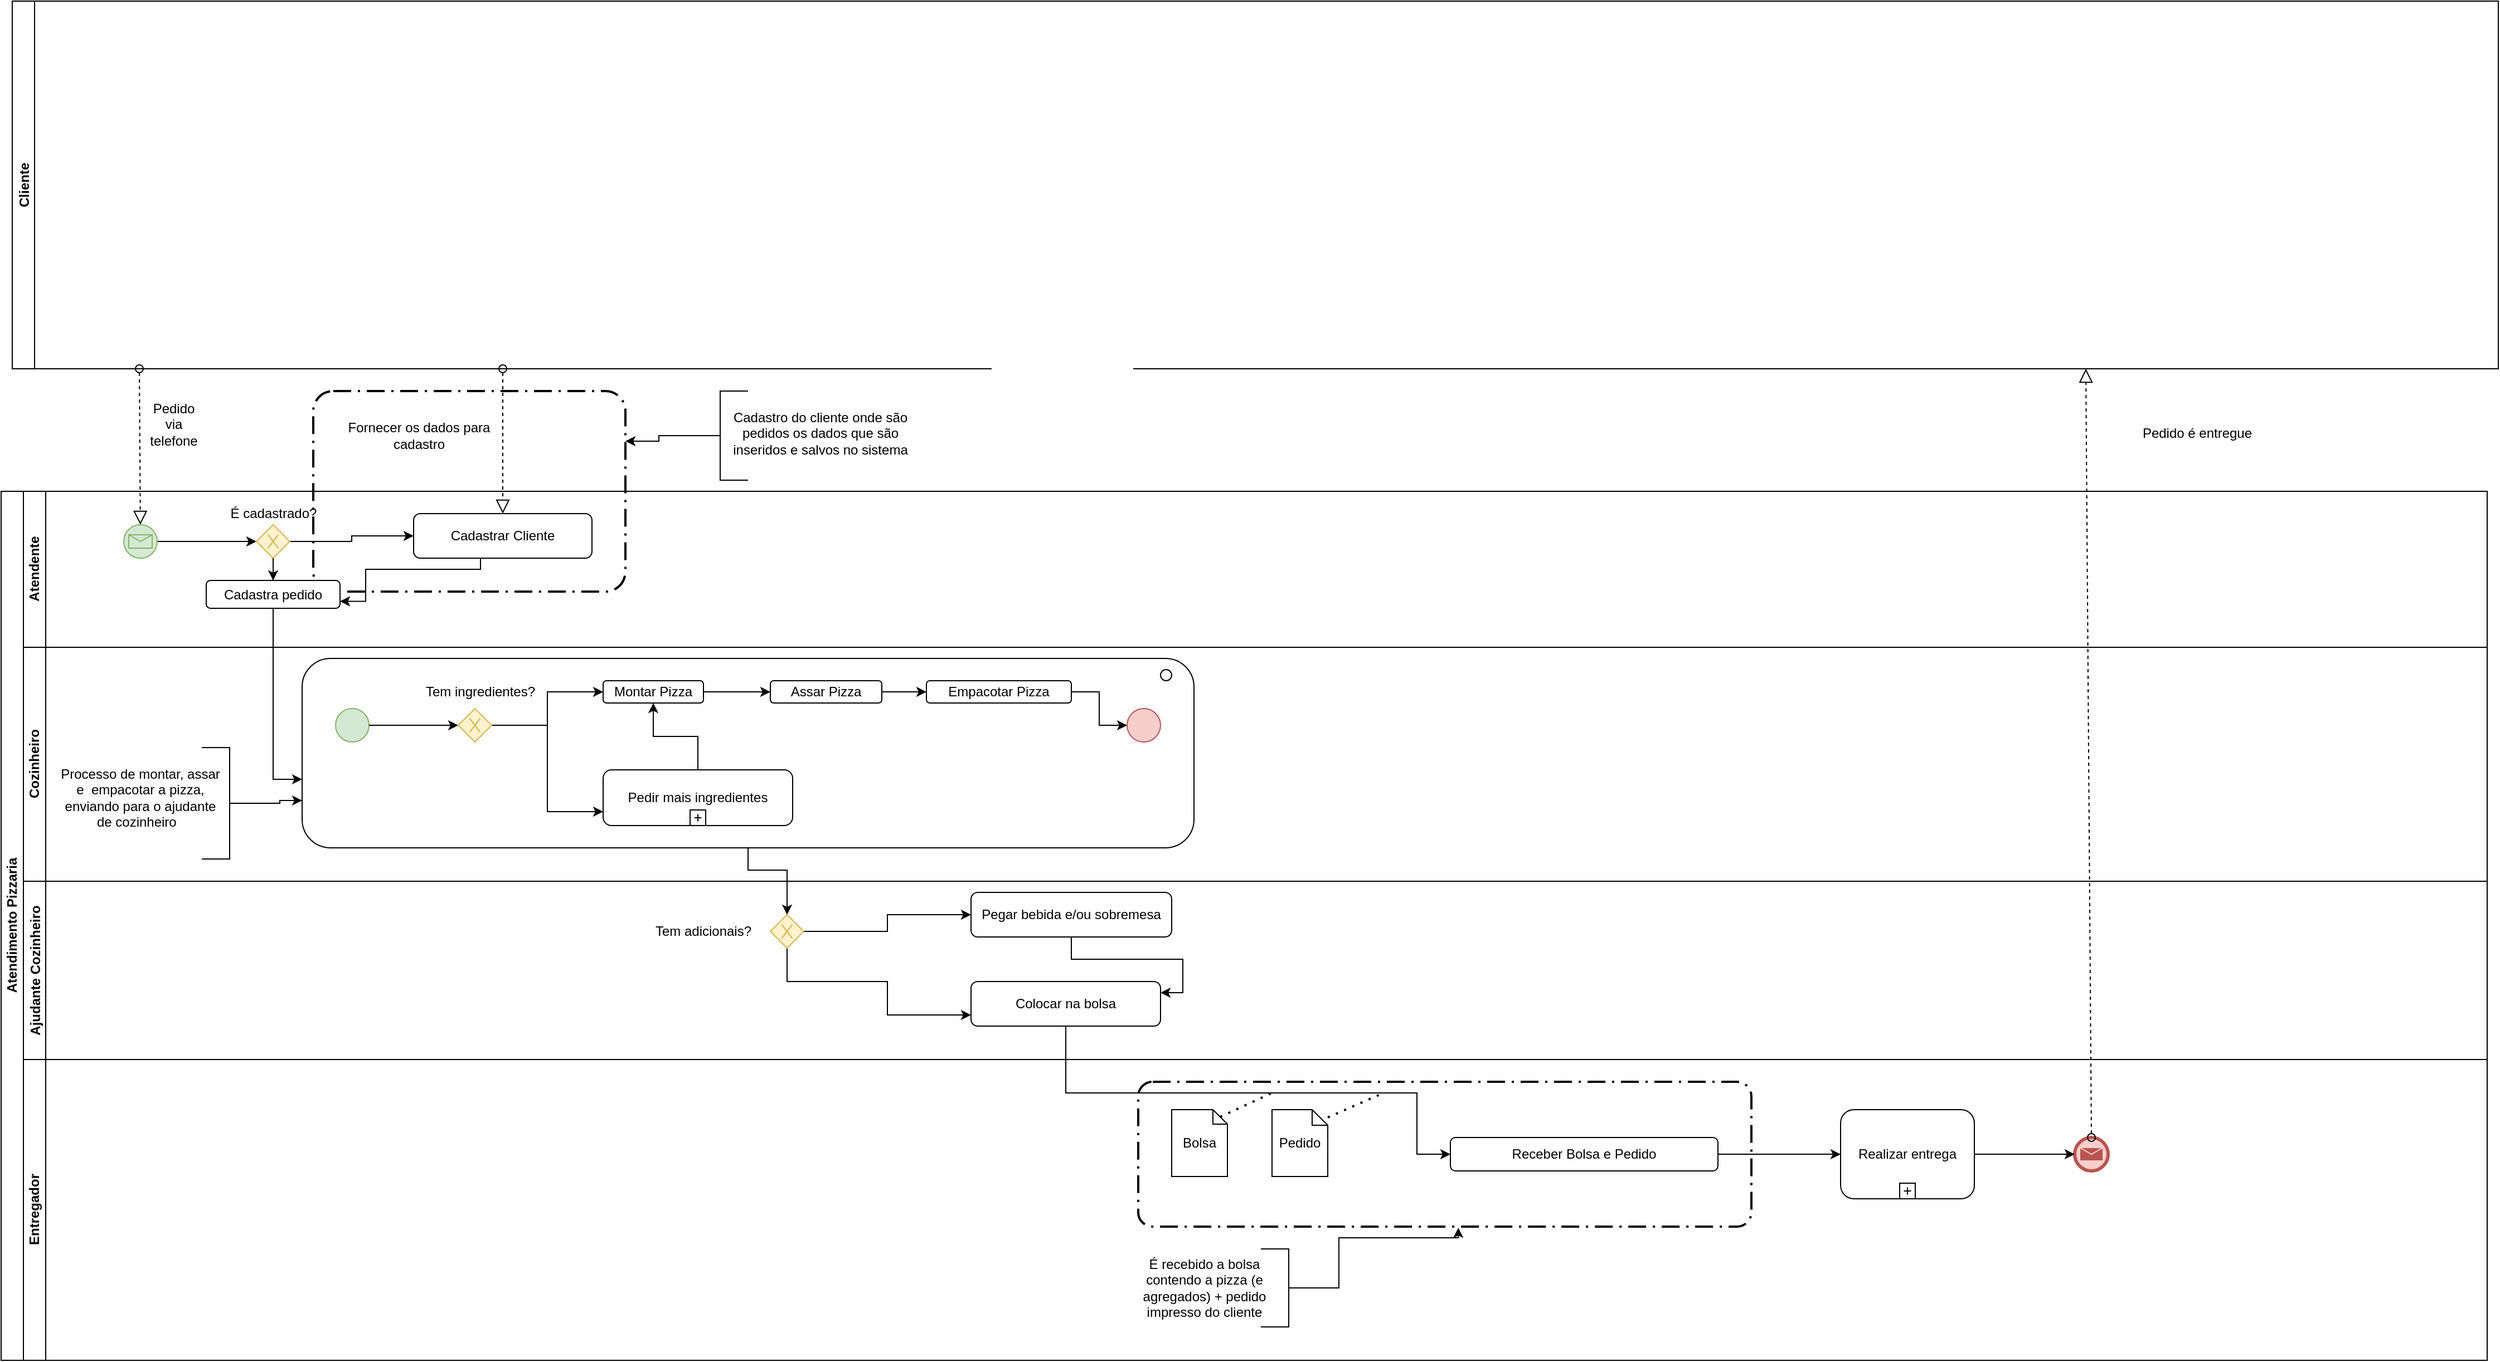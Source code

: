 <mxfile version="13.8.0" type="github">
  <diagram id="2RpqLSvx9xuu1dzIBI79" name="Page-1">
    <mxGraphModel dx="715" dy="1554" grid="1" gridSize="10" guides="1" tooltips="1" connect="1" arrows="1" fold="1" page="1" pageScale="1" pageWidth="827" pageHeight="1169" math="0" shadow="0">
      <root>
        <mxCell id="0" />
        <mxCell id="1" parent="0" />
        <mxCell id="vdvvtg2PDydRFT4RrtTh-72" value="" style="rounded=1;arcSize=10;dashed=1;strokeColor=#000000;fillColor=none;gradientColor=none;dashPattern=8 3 1 3;strokeWidth=2;" parent="1" vertex="1">
          <mxGeometry x="520" y="180" width="280" height="180" as="geometry" />
        </mxCell>
        <mxCell id="vdvvtg2PDydRFT4RrtTh-14" value="Cliente" style="swimlane;startSize=20;horizontal=0;" parent="1" vertex="1">
          <mxGeometry x="250" y="-170" width="2230" height="330" as="geometry" />
        </mxCell>
        <mxCell id="vdvvtg2PDydRFT4RrtTh-15" value="" style="startArrow=oval;startFill=0;startSize=7;endArrow=block;endFill=0;endSize=10;dashed=1;html=1;" parent="1" target="vdvvtg2PDydRFT4RrtTh-16" edge="1">
          <mxGeometry width="100" relative="1" as="geometry">
            <mxPoint x="364" y="160" as="sourcePoint" />
            <mxPoint x="270" y="320" as="targetPoint" />
          </mxGeometry>
        </mxCell>
        <mxCell id="vdvvtg2PDydRFT4RrtTh-17" value="Pedido via telefone" style="text;html=1;strokeColor=none;fillColor=none;align=center;verticalAlign=middle;whiteSpace=wrap;rounded=0;" parent="1" vertex="1">
          <mxGeometry x="370" y="200" width="50" height="20" as="geometry" />
        </mxCell>
        <mxCell id="vdvvtg2PDydRFT4RrtTh-68" value="" style="startArrow=oval;startFill=0;startSize=7;endArrow=block;endFill=0;endSize=10;dashed=1;html=1;entryX=0.5;entryY=0;entryDx=0;entryDy=0;" parent="1" target="vdvvtg2PDydRFT4RrtTh-65" edge="1">
          <mxGeometry width="100" relative="1" as="geometry">
            <mxPoint x="690" y="160" as="sourcePoint" />
            <mxPoint x="660" y="190" as="targetPoint" />
          </mxGeometry>
        </mxCell>
        <mxCell id="vdvvtg2PDydRFT4RrtTh-69" value="Fornecer os dados para cadastro" style="text;html=1;strokeColor=none;fillColor=none;align=center;verticalAlign=middle;whiteSpace=wrap;rounded=0;" parent="1" vertex="1">
          <mxGeometry x="550" y="195" width="130" height="50" as="geometry" />
        </mxCell>
        <mxCell id="vdvvtg2PDydRFT4RrtTh-74" style="edgeStyle=orthogonalEdgeStyle;rounded=0;orthogonalLoop=1;jettySize=auto;html=1;entryX=1;entryY=0.25;entryDx=0;entryDy=0;" parent="1" source="vdvvtg2PDydRFT4RrtTh-73" target="vdvvtg2PDydRFT4RrtTh-72" edge="1">
          <mxGeometry relative="1" as="geometry" />
        </mxCell>
        <mxCell id="vdvvtg2PDydRFT4RrtTh-73" value="" style="html=1;shape=mxgraph.flowchart.annotation_2;align=left;labelPosition=right;" parent="1" vertex="1">
          <mxGeometry x="860" y="180" width="50" height="80" as="geometry" />
        </mxCell>
        <mxCell id="vdvvtg2PDydRFT4RrtTh-75" value="&lt;font style=&quot;vertical-align: inherit&quot;&gt;&lt;font style=&quot;vertical-align: inherit&quot;&gt;Cadastro do cliente onde são pedidos os dados que são inseridos e salvos no sistema&lt;/font&gt;&lt;/font&gt;" style="text;html=1;strokeColor=none;fillColor=none;align=center;verticalAlign=middle;whiteSpace=wrap;rounded=0;" parent="1" vertex="1">
          <mxGeometry x="890" y="185" width="170" height="65" as="geometry" />
        </mxCell>
        <mxCell id="vdvvtg2PDydRFT4RrtTh-10" value="Atendimento Pizzaria" style="swimlane;html=1;childLayout=stackLayout;resizeParent=1;resizeParentMax=0;horizontal=0;startSize=20;horizontalStack=0;" parent="1" vertex="1">
          <mxGeometry x="240" y="270" width="2230" height="780" as="geometry" />
        </mxCell>
        <mxCell id="vdvvtg2PDydRFT4RrtTh-11" value="Atendente" style="swimlane;html=1;startSize=20;horizontal=0;" parent="vdvvtg2PDydRFT4RrtTh-10" vertex="1">
          <mxGeometry x="20" width="2210" height="140" as="geometry" />
        </mxCell>
        <mxCell id="vdvvtg2PDydRFT4RrtTh-21" style="edgeStyle=orthogonalEdgeStyle;rounded=0;orthogonalLoop=1;jettySize=auto;html=1;entryX=0;entryY=0.5;entryDx=0;entryDy=0;" parent="vdvvtg2PDydRFT4RrtTh-11" source="vdvvtg2PDydRFT4RrtTh-16" target="vdvvtg2PDydRFT4RrtTh-20" edge="1">
          <mxGeometry relative="1" as="geometry">
            <mxPoint x="290" y="45" as="sourcePoint" />
          </mxGeometry>
        </mxCell>
        <mxCell id="vdvvtg2PDydRFT4RrtTh-22" value="É cadastrado?" style="text;html=1;strokeColor=none;fillColor=none;align=center;verticalAlign=middle;whiteSpace=wrap;rounded=0;" parent="vdvvtg2PDydRFT4RrtTh-11" vertex="1">
          <mxGeometry x="181.5" y="10" width="85" height="20" as="geometry" />
        </mxCell>
        <mxCell id="vdvvtg2PDydRFT4RrtTh-67" style="edgeStyle=orthogonalEdgeStyle;rounded=0;orthogonalLoop=1;jettySize=auto;html=1;entryX=1;entryY=0.75;entryDx=0;entryDy=0;" parent="vdvvtg2PDydRFT4RrtTh-11" source="vdvvtg2PDydRFT4RrtTh-65" target="vdvvtg2PDydRFT4RrtTh-24" edge="1">
          <mxGeometry relative="1" as="geometry">
            <Array as="points">
              <mxPoint x="410" y="70" />
              <mxPoint x="307" y="70" />
              <mxPoint x="307" y="99" />
            </Array>
          </mxGeometry>
        </mxCell>
        <mxCell id="vdvvtg2PDydRFT4RrtTh-66" style="edgeStyle=orthogonalEdgeStyle;rounded=0;orthogonalLoop=1;jettySize=auto;html=1;" parent="vdvvtg2PDydRFT4RrtTh-11" source="vdvvtg2PDydRFT4RrtTh-20" target="vdvvtg2PDydRFT4RrtTh-65" edge="1">
          <mxGeometry relative="1" as="geometry" />
        </mxCell>
        <mxCell id="vdvvtg2PDydRFT4RrtTh-65" value="Cadastrar Cliente" style="rounded=1;whiteSpace=wrap;html=1;" parent="vdvvtg2PDydRFT4RrtTh-11" vertex="1">
          <mxGeometry x="350" y="20" width="160" height="40" as="geometry" />
        </mxCell>
        <mxCell id="vdvvtg2PDydRFT4RrtTh-20" value="" style="shape=mxgraph.bpmn.shape;html=1;verticalLabelPosition=bottom;labelBackgroundColor=#ffffff;verticalAlign=top;align=center;perimeter=rhombusPerimeter;background=gateway;outlineConnect=0;outline=none;symbol=exclusiveGw;fillColor=#fff2cc;strokeColor=#d6b656;" parent="vdvvtg2PDydRFT4RrtTh-11" vertex="1">
          <mxGeometry x="209" y="30" width="30" height="30" as="geometry" />
        </mxCell>
        <mxCell id="vdvvtg2PDydRFT4RrtTh-16" value="" style="shape=mxgraph.bpmn.shape;html=1;verticalLabelPosition=bottom;labelBackgroundColor=#ffffff;verticalAlign=top;align=center;perimeter=ellipsePerimeter;outlineConnect=0;outline=standard;symbol=message;fillColor=#d5e8d4;strokeColor=#82b366;" parent="vdvvtg2PDydRFT4RrtTh-11" vertex="1">
          <mxGeometry x="90.0" y="30" width="30" height="30" as="geometry" />
        </mxCell>
        <mxCell id="vdvvtg2PDydRFT4RrtTh-23" style="edgeStyle=orthogonalEdgeStyle;rounded=0;orthogonalLoop=1;jettySize=auto;html=1;" parent="vdvvtg2PDydRFT4RrtTh-11" source="vdvvtg2PDydRFT4RrtTh-20" target="vdvvtg2PDydRFT4RrtTh-24" edge="1">
          <mxGeometry relative="1" as="geometry">
            <mxPoint x="350" y="45" as="targetPoint" />
          </mxGeometry>
        </mxCell>
        <mxCell id="vdvvtg2PDydRFT4RrtTh-24" value="Cadastra pedido" style="shape=ext;rounded=1;html=1;whiteSpace=wrap;" parent="vdvvtg2PDydRFT4RrtTh-11" vertex="1">
          <mxGeometry x="164" y="80" width="120" height="25" as="geometry" />
        </mxCell>
        <mxCell id="vdvvtg2PDydRFT4RrtTh-12" value="Cozinheiro" style="swimlane;html=1;startSize=20;horizontal=0;" parent="vdvvtg2PDydRFT4RrtTh-10" vertex="1">
          <mxGeometry x="20" y="140" width="2210" height="210" as="geometry" />
        </mxCell>
        <mxCell id="Lkvbgb88_iQK6pIqarr5-27" value="" style="rounded=1;whiteSpace=wrap;html=1;" vertex="1" parent="vdvvtg2PDydRFT4RrtTh-12">
          <mxGeometry x="250" y="10" width="800" height="170" as="geometry" />
        </mxCell>
        <mxCell id="Lkvbgb88_iQK6pIqarr5-32" value="" style="ellipse;whiteSpace=wrap;html=1;aspect=fixed;" vertex="1" parent="vdvvtg2PDydRFT4RrtTh-12">
          <mxGeometry x="1020" y="20" width="10" height="10" as="geometry" />
        </mxCell>
        <mxCell id="vdvvtg2PDydRFT4RrtTh-25" value="Montar Pizza" style="shape=ext;rounded=1;html=1;whiteSpace=wrap;" parent="vdvvtg2PDydRFT4RrtTh-12" vertex="1">
          <mxGeometry x="520" y="30" width="90" height="20" as="geometry" />
        </mxCell>
        <mxCell id="vdvvtg2PDydRFT4RrtTh-28" value="Assar Pizza" style="shape=ext;rounded=1;html=1;whiteSpace=wrap;" parent="vdvvtg2PDydRFT4RrtTh-12" vertex="1">
          <mxGeometry x="670" y="30" width="100" height="20" as="geometry" />
        </mxCell>
        <mxCell id="vdvvtg2PDydRFT4RrtTh-30" value="Empacotar Pizza" style="shape=ext;rounded=1;html=1;whiteSpace=wrap;" parent="vdvvtg2PDydRFT4RrtTh-12" vertex="1">
          <mxGeometry x="810" y="30" width="130" height="20" as="geometry" />
        </mxCell>
        <mxCell id="Lkvbgb88_iQK6pIqarr5-8" value="" style="shape=mxgraph.bpmn.shape;html=1;verticalLabelPosition=bottom;labelBackgroundColor=#ffffff;verticalAlign=top;align=center;perimeter=ellipsePerimeter;outlineConnect=0;outline=standard;symbol=general;fillColor=#f8cecc;strokeColor=#b85450;" vertex="1" parent="vdvvtg2PDydRFT4RrtTh-12">
          <mxGeometry x="990" y="55" width="30" height="30" as="geometry" />
        </mxCell>
        <mxCell id="Lkvbgb88_iQK6pIqarr5-6" value="" style="shape=mxgraph.bpmn.shape;html=1;verticalLabelPosition=bottom;labelBackgroundColor=#ffffff;verticalAlign=top;align=center;perimeter=ellipsePerimeter;outlineConnect=0;outline=standard;symbol=general;fillColor=#d5e8d4;strokeColor=#82b366;" vertex="1" parent="vdvvtg2PDydRFT4RrtTh-12">
          <mxGeometry x="280" y="55" width="30" height="30" as="geometry" />
        </mxCell>
        <mxCell id="vdvvtg2PDydRFT4RrtTh-31" style="edgeStyle=orthogonalEdgeStyle;rounded=0;orthogonalLoop=1;jettySize=auto;html=1;" parent="vdvvtg2PDydRFT4RrtTh-12" source="vdvvtg2PDydRFT4RrtTh-28" target="vdvvtg2PDydRFT4RrtTh-30" edge="1">
          <mxGeometry relative="1" as="geometry" />
        </mxCell>
        <mxCell id="Lkvbgb88_iQK6pIqarr5-9" style="edgeStyle=orthogonalEdgeStyle;rounded=0;orthogonalLoop=1;jettySize=auto;html=1;entryX=0;entryY=0.5;entryDx=0;entryDy=0;" edge="1" parent="vdvvtg2PDydRFT4RrtTh-12" source="vdvvtg2PDydRFT4RrtTh-30" target="Lkvbgb88_iQK6pIqarr5-8">
          <mxGeometry relative="1" as="geometry" />
        </mxCell>
        <mxCell id="Lkvbgb88_iQK6pIqarr5-17" style="edgeStyle=orthogonalEdgeStyle;rounded=0;orthogonalLoop=1;jettySize=auto;html=1;entryX=0;entryY=0.5;entryDx=0;entryDy=0;" edge="1" parent="vdvvtg2PDydRFT4RrtTh-12" source="Lkvbgb88_iQK6pIqarr5-16" target="vdvvtg2PDydRFT4RrtTh-25">
          <mxGeometry relative="1" as="geometry" />
        </mxCell>
        <mxCell id="Lkvbgb88_iQK6pIqarr5-24" style="edgeStyle=orthogonalEdgeStyle;rounded=0;orthogonalLoop=1;jettySize=auto;html=1;entryX=0;entryY=0.75;entryDx=0;entryDy=0;" edge="1" parent="vdvvtg2PDydRFT4RrtTh-12" source="Lkvbgb88_iQK6pIqarr5-16" target="Lkvbgb88_iQK6pIqarr5-22">
          <mxGeometry relative="1" as="geometry" />
        </mxCell>
        <mxCell id="Lkvbgb88_iQK6pIqarr5-18" style="edgeStyle=orthogonalEdgeStyle;rounded=0;orthogonalLoop=1;jettySize=auto;html=1;" edge="1" parent="vdvvtg2PDydRFT4RrtTh-12" source="vdvvtg2PDydRFT4RrtTh-25" target="vdvvtg2PDydRFT4RrtTh-28">
          <mxGeometry relative="1" as="geometry" />
        </mxCell>
        <mxCell id="Lkvbgb88_iQK6pIqarr5-25" style="edgeStyle=orthogonalEdgeStyle;rounded=0;orthogonalLoop=1;jettySize=auto;html=1;" edge="1" parent="vdvvtg2PDydRFT4RrtTh-12" source="Lkvbgb88_iQK6pIqarr5-22" target="vdvvtg2PDydRFT4RrtTh-25">
          <mxGeometry relative="1" as="geometry" />
        </mxCell>
        <mxCell id="Lkvbgb88_iQK6pIqarr5-29" style="edgeStyle=orthogonalEdgeStyle;rounded=0;orthogonalLoop=1;jettySize=auto;html=1;entryX=0;entryY=0.75;entryDx=0;entryDy=0;" edge="1" parent="vdvvtg2PDydRFT4RrtTh-12" source="vdvvtg2PDydRFT4RrtTh-77" target="Lkvbgb88_iQK6pIqarr5-27">
          <mxGeometry relative="1" as="geometry" />
        </mxCell>
        <mxCell id="vdvvtg2PDydRFT4RrtTh-79" value="Processo de montar, assar e&amp;nbsp; empacotar a pizza, enviando para o ajudante de cozinheiro&amp;nbsp;&amp;nbsp;" style="text;html=1;strokeColor=none;fillColor=none;align=center;verticalAlign=middle;whiteSpace=wrap;rounded=0;" parent="vdvvtg2PDydRFT4RrtTh-12" vertex="1">
          <mxGeometry x="30" y="95" width="150" height="80" as="geometry" />
        </mxCell>
        <mxCell id="vdvvtg2PDydRFT4RrtTh-77" value="" style="html=1;shape=mxgraph.flowchart.annotation_2;align=left;labelPosition=right;rotation=-180;" parent="vdvvtg2PDydRFT4RrtTh-12" vertex="1">
          <mxGeometry x="160" y="90" width="50" height="100" as="geometry" />
        </mxCell>
        <mxCell id="Lkvbgb88_iQK6pIqarr5-22" value="Pedir mais ingredientes" style="html=1;whiteSpace=wrap;rounded=1;dropTarget=0;" vertex="1" parent="vdvvtg2PDydRFT4RrtTh-12">
          <mxGeometry x="520" y="110" width="170" height="50" as="geometry" />
        </mxCell>
        <mxCell id="Lkvbgb88_iQK6pIqarr5-23" value="" style="html=1;shape=plus;outlineConnect=0;" vertex="1" parent="Lkvbgb88_iQK6pIqarr5-22">
          <mxGeometry x="0.5" y="1" width="14" height="14" relative="1" as="geometry">
            <mxPoint x="-7" y="-14" as="offset" />
          </mxGeometry>
        </mxCell>
        <mxCell id="Lkvbgb88_iQK6pIqarr5-15" style="edgeStyle=orthogonalEdgeStyle;rounded=0;orthogonalLoop=1;jettySize=auto;html=1;" edge="1" parent="vdvvtg2PDydRFT4RrtTh-12" source="Lkvbgb88_iQK6pIqarr5-6" target="Lkvbgb88_iQK6pIqarr5-16">
          <mxGeometry relative="1" as="geometry">
            <mxPoint x="420" y="70.0" as="targetPoint" />
          </mxGeometry>
        </mxCell>
        <mxCell id="Lkvbgb88_iQK6pIqarr5-14" value="Tem ingredientes?" style="text;html=1;strokeColor=none;fillColor=none;align=center;verticalAlign=middle;whiteSpace=wrap;rounded=0;" vertex="1" parent="vdvvtg2PDydRFT4RrtTh-12">
          <mxGeometry x="350" y="30" width="120" height="20" as="geometry" />
        </mxCell>
        <mxCell id="Lkvbgb88_iQK6pIqarr5-16" value="" style="shape=mxgraph.bpmn.shape;html=1;verticalLabelPosition=bottom;labelBackgroundColor=#ffffff;verticalAlign=top;align=center;perimeter=rhombusPerimeter;background=gateway;outlineConnect=0;outline=none;symbol=exclusiveGw;fillColor=#fff2cc;strokeColor=#d6b656;" vertex="1" parent="vdvvtg2PDydRFT4RrtTh-12">
          <mxGeometry x="390" y="55.0" width="30" height="30" as="geometry" />
        </mxCell>
        <mxCell id="vdvvtg2PDydRFT4RrtTh-33" value="Ajudante Cozinheiro" style="swimlane;startSize=20;horizontal=0;" parent="vdvvtg2PDydRFT4RrtTh-10" vertex="1">
          <mxGeometry x="20" y="350" width="2210" height="160" as="geometry" />
        </mxCell>
        <mxCell id="Lkvbgb88_iQK6pIqarr5-1" style="edgeStyle=orthogonalEdgeStyle;rounded=0;orthogonalLoop=1;jettySize=auto;html=1;entryX=1;entryY=0.25;entryDx=0;entryDy=0;" edge="1" parent="vdvvtg2PDydRFT4RrtTh-33" source="vdvvtg2PDydRFT4RrtTh-43" target="vdvvtg2PDydRFT4RrtTh-49">
          <mxGeometry relative="1" as="geometry" />
        </mxCell>
        <mxCell id="vdvvtg2PDydRFT4RrtTh-43" value="Pegar bebida e/ou sobremesa" style="shape=ext;rounded=1;html=1;whiteSpace=wrap;" parent="vdvvtg2PDydRFT4RrtTh-33" vertex="1">
          <mxGeometry x="850" y="10" width="180" height="40" as="geometry" />
        </mxCell>
        <mxCell id="vdvvtg2PDydRFT4RrtTh-50" style="edgeStyle=orthogonalEdgeStyle;rounded=0;orthogonalLoop=1;jettySize=auto;html=1;" parent="vdvvtg2PDydRFT4RrtTh-33" source="vdvvtg2PDydRFT4RrtTh-36" target="vdvvtg2PDydRFT4RrtTh-43" edge="1">
          <mxGeometry relative="1" as="geometry" />
        </mxCell>
        <mxCell id="vdvvtg2PDydRFT4RrtTh-51" style="edgeStyle=orthogonalEdgeStyle;rounded=0;orthogonalLoop=1;jettySize=auto;html=1;entryX=0;entryY=0.75;entryDx=0;entryDy=0;" parent="vdvvtg2PDydRFT4RrtTh-33" source="vdvvtg2PDydRFT4RrtTh-36" target="vdvvtg2PDydRFT4RrtTh-49" edge="1">
          <mxGeometry relative="1" as="geometry">
            <Array as="points">
              <mxPoint x="685" y="90" />
              <mxPoint x="775" y="90" />
              <mxPoint x="775" y="120" />
            </Array>
          </mxGeometry>
        </mxCell>
        <mxCell id="vdvvtg2PDydRFT4RrtTh-36" value="" style="shape=mxgraph.bpmn.shape;html=1;verticalLabelPosition=bottom;labelBackgroundColor=#ffffff;verticalAlign=top;align=center;perimeter=rhombusPerimeter;background=gateway;outlineConnect=0;outline=none;symbol=exclusiveGw;fillColor=#fff2cc;strokeColor=#d6b656;" parent="vdvvtg2PDydRFT4RrtTh-33" vertex="1">
          <mxGeometry x="670" y="30" width="30" height="30" as="geometry" />
        </mxCell>
        <mxCell id="vdvvtg2PDydRFT4RrtTh-37" value="Tem adicionais?" style="text;html=1;strokeColor=none;fillColor=none;align=center;verticalAlign=middle;whiteSpace=wrap;rounded=0;" parent="vdvvtg2PDydRFT4RrtTh-33" vertex="1">
          <mxGeometry x="560" y="35" width="100" height="20" as="geometry" />
        </mxCell>
        <mxCell id="vdvvtg2PDydRFT4RrtTh-49" value="&lt;font style=&quot;vertical-align: inherit&quot;&gt;&lt;font style=&quot;vertical-align: inherit&quot;&gt;Colocar na bolsa&lt;/font&gt;&lt;/font&gt;" style="shape=ext;rounded=1;html=1;whiteSpace=wrap;" parent="vdvvtg2PDydRFT4RrtTh-33" vertex="1">
          <mxGeometry x="850" y="90" width="170" height="40" as="geometry" />
        </mxCell>
        <mxCell id="vdvvtg2PDydRFT4RrtTh-56" style="edgeStyle=orthogonalEdgeStyle;rounded=0;orthogonalLoop=1;jettySize=auto;html=1;" parent="vdvvtg2PDydRFT4RrtTh-10" source="vdvvtg2PDydRFT4RrtTh-49" target="vdvvtg2PDydRFT4RrtTh-53" edge="1">
          <mxGeometry relative="1" as="geometry">
            <Array as="points">
              <mxPoint x="955" y="540" />
              <mxPoint x="1270" y="540" />
              <mxPoint x="1270" y="595" />
            </Array>
          </mxGeometry>
        </mxCell>
        <mxCell id="Lkvbgb88_iQK6pIqarr5-30" style="edgeStyle=orthogonalEdgeStyle;rounded=0;orthogonalLoop=1;jettySize=auto;html=1;entryX=0;entryY=0.638;entryDx=0;entryDy=0;entryPerimeter=0;" edge="1" parent="vdvvtg2PDydRFT4RrtTh-10" source="vdvvtg2PDydRFT4RrtTh-24" target="Lkvbgb88_iQK6pIqarr5-27">
          <mxGeometry relative="1" as="geometry">
            <Array as="points">
              <mxPoint x="244" y="259" />
            </Array>
          </mxGeometry>
        </mxCell>
        <mxCell id="Lkvbgb88_iQK6pIqarr5-31" style="edgeStyle=orthogonalEdgeStyle;rounded=0;orthogonalLoop=1;jettySize=auto;html=1;" edge="1" parent="vdvvtg2PDydRFT4RrtTh-10" source="Lkvbgb88_iQK6pIqarr5-27" target="vdvvtg2PDydRFT4RrtTh-36">
          <mxGeometry relative="1" as="geometry">
            <Array as="points">
              <mxPoint x="670" y="340" />
              <mxPoint x="705" y="340" />
            </Array>
          </mxGeometry>
        </mxCell>
        <mxCell id="vdvvtg2PDydRFT4RrtTh-13" value="Entregador" style="swimlane;html=1;startSize=20;horizontal=0;" parent="vdvvtg2PDydRFT4RrtTh-10" vertex="1">
          <mxGeometry x="20" y="510" width="2210" height="270" as="geometry" />
        </mxCell>
        <mxCell id="Lkvbgb88_iQK6pIqarr5-39" value="" style="rounded=1;arcSize=10;dashed=1;strokeColor=#000000;fillColor=none;gradientColor=none;dashPattern=8 3 1 3;strokeWidth=2;" vertex="1" parent="vdvvtg2PDydRFT4RrtTh-13">
          <mxGeometry x="1000" y="20" width="550" height="130" as="geometry" />
        </mxCell>
        <mxCell id="Lkvbgb88_iQK6pIqarr5-34" value="Bolsa" style="shape=note;size=13;whiteSpace=wrap;html=1;" vertex="1" parent="vdvvtg2PDydRFT4RrtTh-13">
          <mxGeometry x="1030" y="45" width="50" height="60" as="geometry" />
        </mxCell>
        <mxCell id="Lkvbgb88_iQK6pIqarr5-33" value="Pedido" style="shape=note;size=14;whiteSpace=wrap;html=1;" vertex="1" parent="vdvvtg2PDydRFT4RrtTh-13">
          <mxGeometry x="1120" y="45" width="50" height="60" as="geometry" />
        </mxCell>
        <mxCell id="Lkvbgb88_iQK6pIqarr5-41" style="edgeStyle=orthogonalEdgeStyle;rounded=0;orthogonalLoop=1;jettySize=auto;html=1;entryX=0.522;entryY=1.008;entryDx=0;entryDy=0;entryPerimeter=0;" edge="1" parent="vdvvtg2PDydRFT4RrtTh-13" source="Lkvbgb88_iQK6pIqarr5-40" target="Lkvbgb88_iQK6pIqarr5-39">
          <mxGeometry relative="1" as="geometry">
            <Array as="points">
              <mxPoint x="1180" y="205" />
              <mxPoint x="1180" y="160" />
              <mxPoint x="1287" y="160" />
            </Array>
          </mxGeometry>
        </mxCell>
        <mxCell id="Lkvbgb88_iQK6pIqarr5-49" style="edgeStyle=orthogonalEdgeStyle;rounded=0;orthogonalLoop=1;jettySize=auto;html=1;" edge="1" parent="vdvvtg2PDydRFT4RrtTh-13" source="vdvvtg2PDydRFT4RrtTh-53" target="Lkvbgb88_iQK6pIqarr5-47">
          <mxGeometry relative="1" as="geometry" />
        </mxCell>
        <mxCell id="vdvvtg2PDydRFT4RrtTh-53" value="Receber Bolsa e Pedido" style="shape=ext;rounded=1;html=1;whiteSpace=wrap;" parent="vdvvtg2PDydRFT4RrtTh-13" vertex="1">
          <mxGeometry x="1280" y="70" width="240" height="30" as="geometry" />
        </mxCell>
        <mxCell id="Lkvbgb88_iQK6pIqarr5-43" value="" style="shape=mxgraph.bpmn.shape;html=1;verticalLabelPosition=bottom;labelBackgroundColor=#ffffff;verticalAlign=top;align=center;perimeter=ellipsePerimeter;outlineConnect=0;outline=end;symbol=message;fillColor=#f8cecc;strokeColor=#b85450;" vertex="1" parent="vdvvtg2PDydRFT4RrtTh-13">
          <mxGeometry x="1840" y="70" width="30" height="30" as="geometry" />
        </mxCell>
        <mxCell id="Lkvbgb88_iQK6pIqarr5-50" style="edgeStyle=orthogonalEdgeStyle;rounded=0;orthogonalLoop=1;jettySize=auto;html=1;" edge="1" parent="vdvvtg2PDydRFT4RrtTh-13" source="Lkvbgb88_iQK6pIqarr5-47" target="Lkvbgb88_iQK6pIqarr5-43">
          <mxGeometry relative="1" as="geometry" />
        </mxCell>
        <mxCell id="Lkvbgb88_iQK6pIqarr5-47" value="Realizar entrega" style="html=1;whiteSpace=wrap;rounded=1;dropTarget=0;" vertex="1" parent="vdvvtg2PDydRFT4RrtTh-13">
          <mxGeometry x="1630" y="45" width="120" height="80" as="geometry" />
        </mxCell>
        <mxCell id="Lkvbgb88_iQK6pIqarr5-48" value="" style="html=1;shape=plus;outlineConnect=0;" vertex="1" parent="Lkvbgb88_iQK6pIqarr5-47">
          <mxGeometry x="0.5" y="1" width="14" height="14" relative="1" as="geometry">
            <mxPoint x="-7" y="-14" as="offset" />
          </mxGeometry>
        </mxCell>
        <mxCell id="Lkvbgb88_iQK6pIqarr5-42" value="É recebido a bolsa contendo a pizza (e agregados) + pedido impresso do cliente" style="text;html=1;strokeColor=none;fillColor=none;align=center;verticalAlign=middle;whiteSpace=wrap;rounded=0;" vertex="1" parent="vdvvtg2PDydRFT4RrtTh-13">
          <mxGeometry x="990" y="175" width="139" height="60" as="geometry" />
        </mxCell>
        <mxCell id="Lkvbgb88_iQK6pIqarr5-40" value="" style="html=1;shape=mxgraph.flowchart.annotation_2;align=left;labelPosition=right;rotation=-180;" vertex="1" parent="vdvvtg2PDydRFT4RrtTh-13">
          <mxGeometry x="1110" y="170" width="50" height="70" as="geometry" />
        </mxCell>
        <mxCell id="Lkvbgb88_iQK6pIqarr5-37" value="" style="endArrow=none;dashed=1;html=1;dashPattern=1 3;strokeWidth=2;exitX=0;exitY=0;exitDx=43.5;exitDy=6.5;exitPerimeter=0;" edge="1" parent="1" source="Lkvbgb88_iQK6pIqarr5-34">
          <mxGeometry width="50" height="50" relative="1" as="geometry">
            <mxPoint x="1440" y="890" as="sourcePoint" />
            <mxPoint x="1380" y="810" as="targetPoint" />
          </mxGeometry>
        </mxCell>
        <mxCell id="Lkvbgb88_iQK6pIqarr5-38" value="" style="endArrow=none;dashed=1;html=1;dashPattern=1 3;strokeWidth=2;exitX=1;exitY=0.117;exitDx=0;exitDy=0;exitPerimeter=0;" edge="1" parent="1" source="Lkvbgb88_iQK6pIqarr5-33">
          <mxGeometry width="50" height="50" relative="1" as="geometry">
            <mxPoint x="1440" y="890" as="sourcePoint" />
            <mxPoint x="1480" y="810" as="targetPoint" />
          </mxGeometry>
        </mxCell>
        <mxCell id="Lkvbgb88_iQK6pIqarr5-45" value="" style="startArrow=oval;startFill=0;startSize=7;endArrow=block;endFill=0;endSize=10;dashed=1;html=1;exitX=0.5;exitY=0;exitDx=0;exitDy=0;" edge="1" parent="1" source="Lkvbgb88_iQK6pIqarr5-43">
          <mxGeometry width="100" relative="1" as="geometry">
            <mxPoint x="2080" y="790" as="sourcePoint" />
            <mxPoint x="2110" y="160" as="targetPoint" />
          </mxGeometry>
        </mxCell>
        <mxCell id="Lkvbgb88_iQK6pIqarr5-46" value="Pedido é entregue" style="text;html=1;strokeColor=none;fillColor=none;align=center;verticalAlign=middle;whiteSpace=wrap;rounded=0;" vertex="1" parent="1">
          <mxGeometry x="2120" y="187.5" width="180" height="60" as="geometry" />
        </mxCell>
      </root>
    </mxGraphModel>
  </diagram>
</mxfile>
